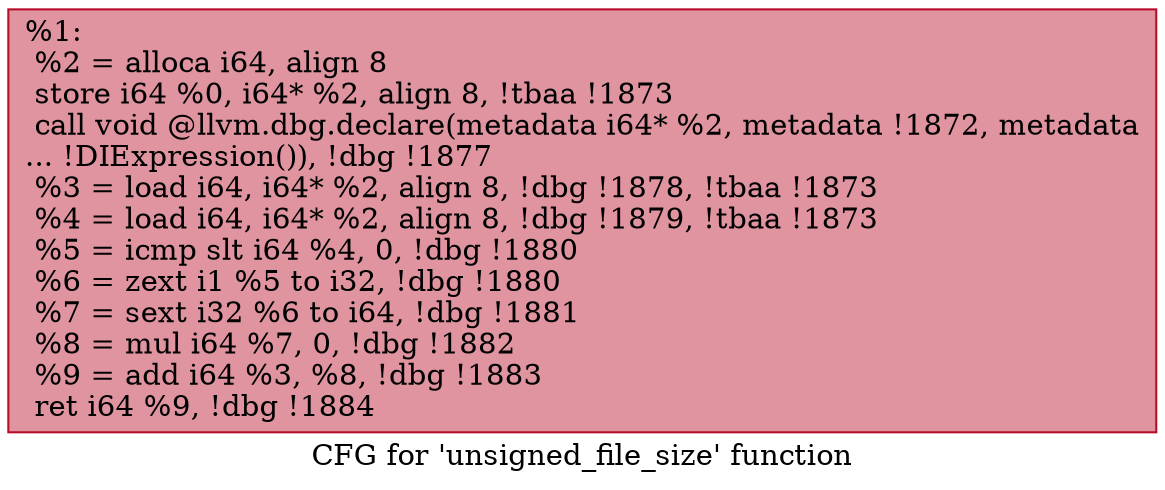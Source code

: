 digraph "CFG for 'unsigned_file_size' function" {
	label="CFG for 'unsigned_file_size' function";

	Node0x207d050 [shape=record,color="#b70d28ff", style=filled, fillcolor="#b70d2870",label="{%1:\l  %2 = alloca i64, align 8\l  store i64 %0, i64* %2, align 8, !tbaa !1873\l  call void @llvm.dbg.declare(metadata i64* %2, metadata !1872, metadata\l... !DIExpression()), !dbg !1877\l  %3 = load i64, i64* %2, align 8, !dbg !1878, !tbaa !1873\l  %4 = load i64, i64* %2, align 8, !dbg !1879, !tbaa !1873\l  %5 = icmp slt i64 %4, 0, !dbg !1880\l  %6 = zext i1 %5 to i32, !dbg !1880\l  %7 = sext i32 %6 to i64, !dbg !1881\l  %8 = mul i64 %7, 0, !dbg !1882\l  %9 = add i64 %3, %8, !dbg !1883\l  ret i64 %9, !dbg !1884\l}"];
}

